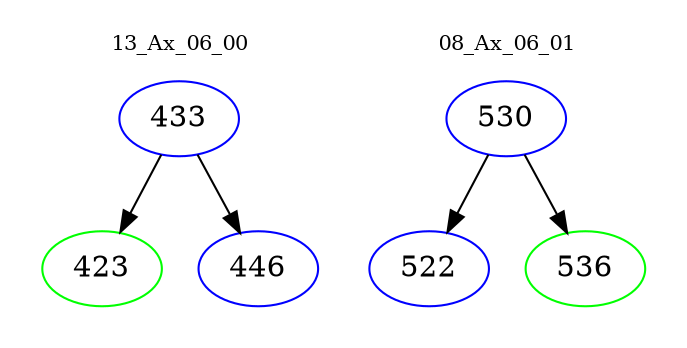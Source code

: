 digraph{
subgraph cluster_0 {
color = white
label = "13_Ax_06_00";
fontsize=10;
T0_433 [label="433", color="blue"]
T0_433 -> T0_423 [color="black"]
T0_423 [label="423", color="green"]
T0_433 -> T0_446 [color="black"]
T0_446 [label="446", color="blue"]
}
subgraph cluster_1 {
color = white
label = "08_Ax_06_01";
fontsize=10;
T1_530 [label="530", color="blue"]
T1_530 -> T1_522 [color="black"]
T1_522 [label="522", color="blue"]
T1_530 -> T1_536 [color="black"]
T1_536 [label="536", color="green"]
}
}
